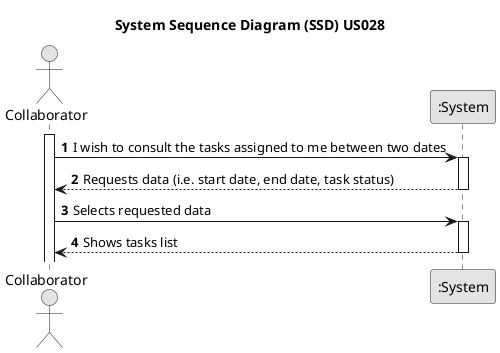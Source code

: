 @startuml
skinparam monochrome true
skinparam packageStyle rectangle
skinparam shadowing false

title System Sequence Diagram (SSD) US028

autonumber

actor "Collaborator" as ACTOR
participant ":System" as SYSTEM

activate ACTOR

ACTOR -> SYSTEM: I wish to consult the tasks assigned to me between two dates
activate SYSTEM
SYSTEM --> ACTOR: Requests data (i.e. start date, end date, task status)
deactivate SYSTEM

ACTOR -> SYSTEM: Selects requested data
activate SYSTEM
SYSTEM --> ACTOR: Shows tasks list
deactivate SYSTEM

@enduml
